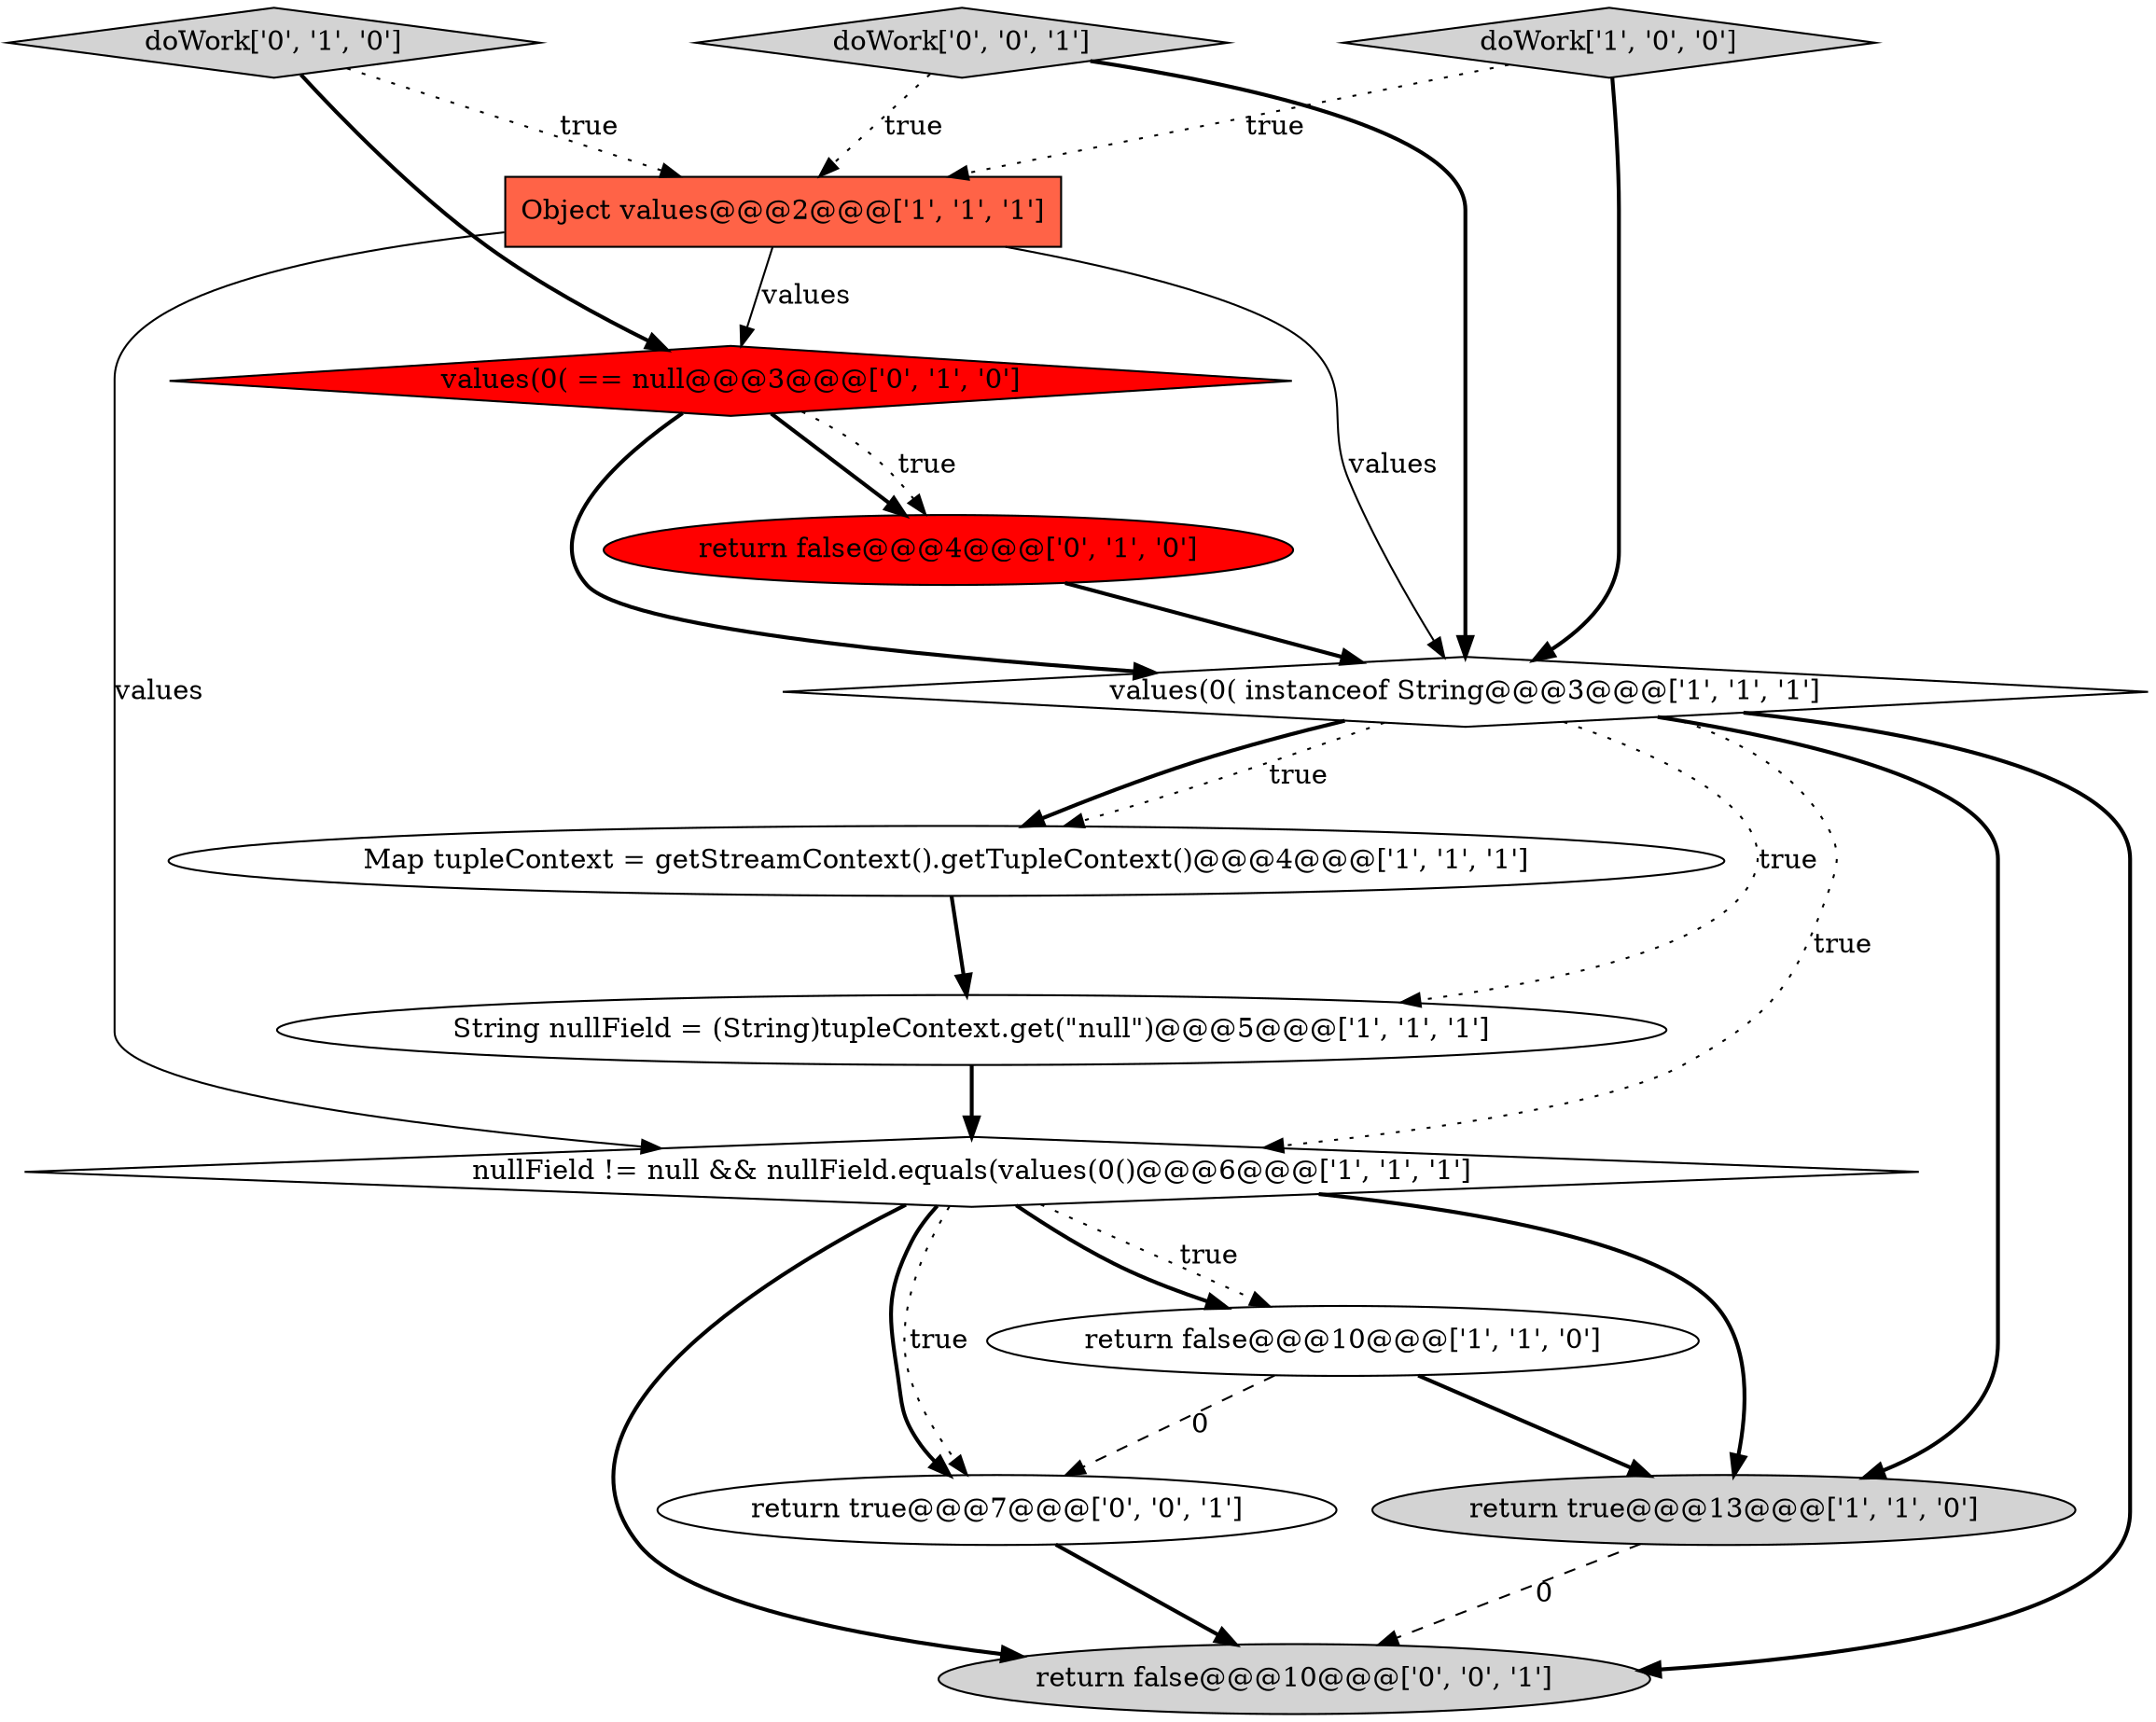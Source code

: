 digraph {
9 [style = filled, label = "return false@@@4@@@['0', '1', '0']", fillcolor = red, shape = ellipse image = "AAA1AAABBB2BBB"];
7 [style = filled, label = "return true@@@13@@@['1', '1', '0']", fillcolor = lightgray, shape = ellipse image = "AAA0AAABBB1BBB"];
11 [style = filled, label = "return false@@@10@@@['0', '0', '1']", fillcolor = lightgray, shape = ellipse image = "AAA0AAABBB3BBB"];
0 [style = filled, label = "nullField != null && nullField.equals(values(0()@@@6@@@['1', '1', '1']", fillcolor = white, shape = diamond image = "AAA0AAABBB1BBB"];
13 [style = filled, label = "doWork['0', '0', '1']", fillcolor = lightgray, shape = diamond image = "AAA0AAABBB3BBB"];
6 [style = filled, label = "doWork['1', '0', '0']", fillcolor = lightgray, shape = diamond image = "AAA0AAABBB1BBB"];
10 [style = filled, label = "doWork['0', '1', '0']", fillcolor = lightgray, shape = diamond image = "AAA0AAABBB2BBB"];
5 [style = filled, label = "return false@@@10@@@['1', '1', '0']", fillcolor = white, shape = ellipse image = "AAA0AAABBB1BBB"];
1 [style = filled, label = "String nullField = (String)tupleContext.get(\"null\")@@@5@@@['1', '1', '1']", fillcolor = white, shape = ellipse image = "AAA0AAABBB1BBB"];
8 [style = filled, label = "values(0( == null@@@3@@@['0', '1', '0']", fillcolor = red, shape = diamond image = "AAA1AAABBB2BBB"];
4 [style = filled, label = "values(0( instanceof String@@@3@@@['1', '1', '1']", fillcolor = white, shape = diamond image = "AAA0AAABBB1BBB"];
3 [style = filled, label = "Map tupleContext = getStreamContext().getTupleContext()@@@4@@@['1', '1', '1']", fillcolor = white, shape = ellipse image = "AAA0AAABBB1BBB"];
2 [style = filled, label = "Object values@@@2@@@['1', '1', '1']", fillcolor = tomato, shape = box image = "AAA0AAABBB1BBB"];
12 [style = filled, label = "return true@@@7@@@['0', '0', '1']", fillcolor = white, shape = ellipse image = "AAA0AAABBB3BBB"];
4->3 [style = bold, label=""];
0->12 [style = dotted, label="true"];
5->12 [style = dashed, label="0"];
0->5 [style = dotted, label="true"];
3->1 [style = bold, label=""];
4->1 [style = dotted, label="true"];
9->4 [style = bold, label=""];
4->0 [style = dotted, label="true"];
0->12 [style = bold, label=""];
2->8 [style = solid, label="values"];
12->11 [style = bold, label=""];
7->11 [style = dashed, label="0"];
0->11 [style = bold, label=""];
1->0 [style = bold, label=""];
4->7 [style = bold, label=""];
0->7 [style = bold, label=""];
13->2 [style = dotted, label="true"];
6->4 [style = bold, label=""];
6->2 [style = dotted, label="true"];
4->3 [style = dotted, label="true"];
10->8 [style = bold, label=""];
10->2 [style = dotted, label="true"];
2->4 [style = solid, label="values"];
8->9 [style = bold, label=""];
5->7 [style = bold, label=""];
8->9 [style = dotted, label="true"];
8->4 [style = bold, label=""];
4->11 [style = bold, label=""];
2->0 [style = solid, label="values"];
0->5 [style = bold, label=""];
13->4 [style = bold, label=""];
}
